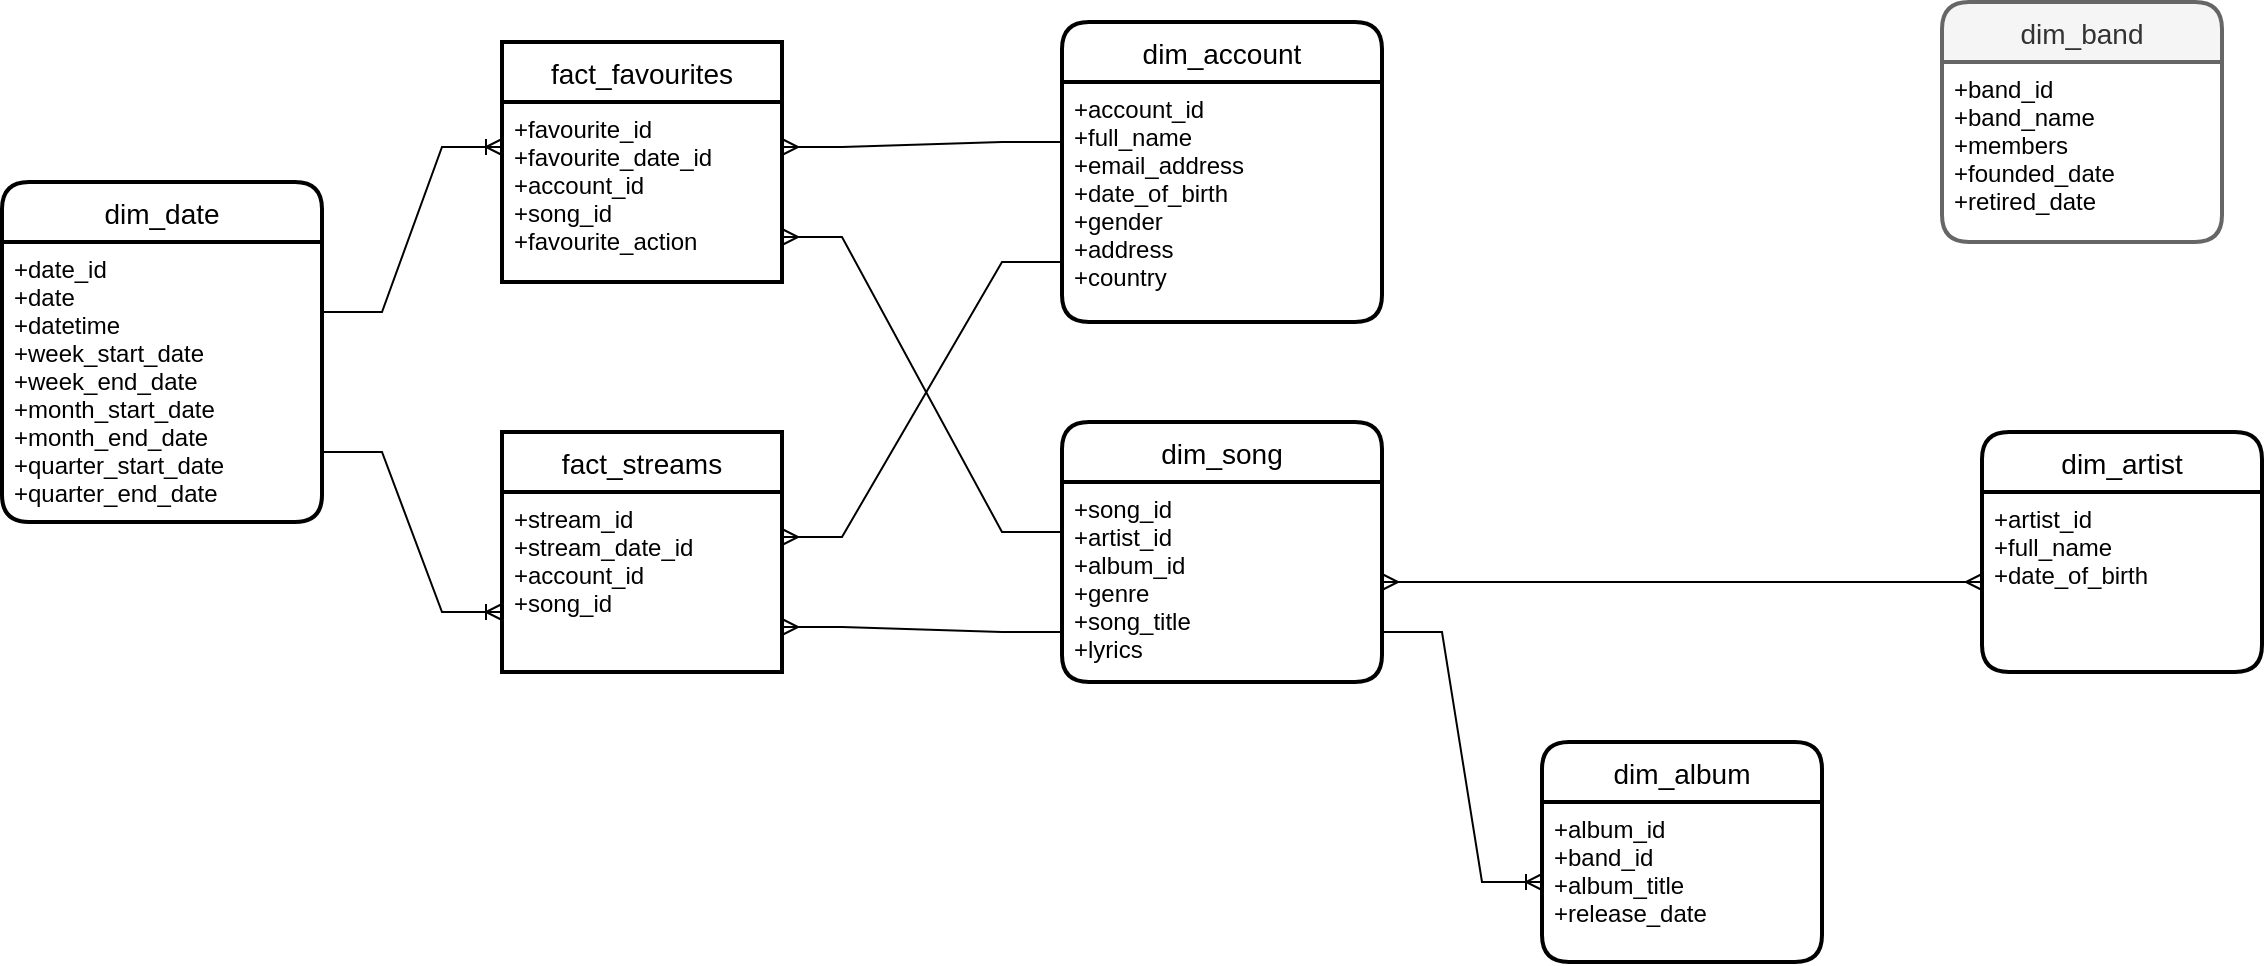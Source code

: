 <mxfile version="20.5.3" type="github">
  <diagram id="Lu5KORJQyDP0WVwy52uV" name="Page-1">
    <mxGraphModel dx="1940" dy="759" grid="1" gridSize="10" guides="1" tooltips="1" connect="1" arrows="1" fold="1" page="1" pageScale="1" pageWidth="827" pageHeight="1169" math="0" shadow="0">
      <root>
        <mxCell id="0" />
        <mxCell id="1" parent="0" />
        <mxCell id="vZCdwGFw_1Mov0Ncn8PV-2" value="dim_account" style="swimlane;childLayout=stackLayout;horizontal=1;startSize=30;horizontalStack=0;rounded=1;fontSize=14;fontStyle=0;strokeWidth=2;resizeParent=0;resizeLast=1;shadow=0;dashed=0;align=center;" parent="1" vertex="1">
          <mxGeometry x="60" y="50" width="160" height="150" as="geometry" />
        </mxCell>
        <mxCell id="vZCdwGFw_1Mov0Ncn8PV-3" value="+account_id&#xa;+full_name&#xa;+email_address&#xa;+date_of_birth&#xa;+gender&#xa;+address&#xa;+country&#xa;" style="align=left;strokeColor=none;fillColor=none;spacingLeft=4;fontSize=12;verticalAlign=top;resizable=0;rotatable=0;part=1;" parent="vZCdwGFw_1Mov0Ncn8PV-2" vertex="1">
          <mxGeometry y="30" width="160" height="120" as="geometry" />
        </mxCell>
        <mxCell id="vZCdwGFw_1Mov0Ncn8PV-7" value="dim_song" style="swimlane;childLayout=stackLayout;horizontal=1;startSize=30;horizontalStack=0;rounded=1;fontSize=14;fontStyle=0;strokeWidth=2;resizeParent=0;resizeLast=1;shadow=0;dashed=0;align=center;" parent="1" vertex="1">
          <mxGeometry x="60" y="250" width="160" height="130" as="geometry" />
        </mxCell>
        <mxCell id="vZCdwGFw_1Mov0Ncn8PV-8" value="+song_id&#xa;+artist_id&#xa;+album_id&#xa;+genre&#xa;+song_title&#xa;+lyrics&#xa;" style="align=left;strokeColor=none;fillColor=none;spacingLeft=4;fontSize=12;verticalAlign=top;resizable=0;rotatable=0;part=1;" parent="vZCdwGFw_1Mov0Ncn8PV-7" vertex="1">
          <mxGeometry y="30" width="160" height="100" as="geometry" />
        </mxCell>
        <mxCell id="vZCdwGFw_1Mov0Ncn8PV-9" value="dim_band" style="swimlane;childLayout=stackLayout;horizontal=1;startSize=30;horizontalStack=0;rounded=1;fontSize=14;fontStyle=0;strokeWidth=2;resizeParent=0;resizeLast=1;shadow=0;dashed=0;align=center;fillColor=#f5f5f5;fontColor=#333333;strokeColor=#666666;" parent="1" vertex="1">
          <mxGeometry x="500" y="40" width="140" height="120" as="geometry" />
        </mxCell>
        <mxCell id="vZCdwGFw_1Mov0Ncn8PV-10" value="+band_id&#xa;+band_name&#xa;+members&#xa;+founded_date&#xa;+retired_date&#xa;" style="align=left;strokeColor=none;fillColor=none;spacingLeft=4;fontSize=12;verticalAlign=top;resizable=0;rotatable=0;part=1;" parent="vZCdwGFw_1Mov0Ncn8PV-9" vertex="1">
          <mxGeometry y="30" width="140" height="90" as="geometry" />
        </mxCell>
        <mxCell id="vZCdwGFw_1Mov0Ncn8PV-14" value="dim_album" style="swimlane;childLayout=stackLayout;horizontal=1;startSize=30;horizontalStack=0;rounded=1;fontSize=14;fontStyle=0;strokeWidth=2;resizeParent=0;resizeLast=1;shadow=0;dashed=0;align=center;" parent="1" vertex="1">
          <mxGeometry x="300" y="410" width="140" height="110" as="geometry" />
        </mxCell>
        <mxCell id="vZCdwGFw_1Mov0Ncn8PV-15" value="+album_id&#xa;+band_id&#xa;+album_title&#xa;+release_date&#xa;" style="align=left;strokeColor=none;fillColor=none;spacingLeft=4;fontSize=12;verticalAlign=top;resizable=0;rotatable=0;part=1;" parent="vZCdwGFw_1Mov0Ncn8PV-14" vertex="1">
          <mxGeometry y="30" width="140" height="80" as="geometry" />
        </mxCell>
        <mxCell id="vZCdwGFw_1Mov0Ncn8PV-16" value="" style="edgeStyle=entityRelationEdgeStyle;fontSize=12;html=1;endArrow=ERoneToMany;rounded=0;exitX=1;exitY=0.75;exitDx=0;exitDy=0;entryX=0;entryY=0.5;entryDx=0;entryDy=0;" parent="1" source="vZCdwGFw_1Mov0Ncn8PV-8" target="vZCdwGFw_1Mov0Ncn8PV-15" edge="1">
          <mxGeometry width="100" height="100" relative="1" as="geometry">
            <mxPoint x="280" y="380" as="sourcePoint" />
            <mxPoint x="380" y="280" as="targetPoint" />
          </mxGeometry>
        </mxCell>
        <mxCell id="vZCdwGFw_1Mov0Ncn8PV-17" value="dim_artist" style="swimlane;childLayout=stackLayout;horizontal=1;startSize=30;horizontalStack=0;rounded=1;fontSize=14;fontStyle=0;strokeWidth=2;resizeParent=0;resizeLast=1;shadow=0;dashed=0;align=center;" parent="1" vertex="1">
          <mxGeometry x="520" y="255" width="140" height="120" as="geometry" />
        </mxCell>
        <mxCell id="vZCdwGFw_1Mov0Ncn8PV-18" value="+artist_id&#xa;+full_name&#xa;+date_of_birth&#xa;" style="align=left;strokeColor=none;fillColor=none;spacingLeft=4;fontSize=12;verticalAlign=top;resizable=0;rotatable=0;part=1;" parent="vZCdwGFw_1Mov0Ncn8PV-17" vertex="1">
          <mxGeometry y="30" width="140" height="90" as="geometry" />
        </mxCell>
        <mxCell id="vZCdwGFw_1Mov0Ncn8PV-19" value="" style="edgeStyle=entityRelationEdgeStyle;fontSize=12;html=1;endArrow=ERmany;startArrow=ERmany;rounded=0;entryX=0;entryY=0.5;entryDx=0;entryDy=0;exitX=1;exitY=0.5;exitDx=0;exitDy=0;" parent="1" source="vZCdwGFw_1Mov0Ncn8PV-8" target="vZCdwGFw_1Mov0Ncn8PV-18" edge="1">
          <mxGeometry width="100" height="100" relative="1" as="geometry">
            <mxPoint x="280" y="380" as="sourcePoint" />
            <mxPoint x="380" y="280" as="targetPoint" />
          </mxGeometry>
        </mxCell>
        <mxCell id="vZCdwGFw_1Mov0Ncn8PV-22" value="fact_favourites" style="swimlane;childLayout=stackLayout;horizontal=1;startSize=30;horizontalStack=0;rounded=1;fontSize=14;fontStyle=0;strokeWidth=2;resizeParent=0;resizeLast=1;shadow=0;dashed=0;align=center;arcSize=0;" parent="1" vertex="1">
          <mxGeometry x="-220" y="60" width="140" height="120" as="geometry" />
        </mxCell>
        <mxCell id="vZCdwGFw_1Mov0Ncn8PV-23" value="+favourite_id&#xa;+favourite_date_id&#xa;+account_id&#xa;+song_id&#xa;+favourite_action&#xa;" style="align=left;strokeColor=none;fillColor=none;spacingLeft=4;fontSize=12;verticalAlign=top;resizable=0;rotatable=0;part=1;" parent="vZCdwGFw_1Mov0Ncn8PV-22" vertex="1">
          <mxGeometry y="30" width="140" height="90" as="geometry" />
        </mxCell>
        <mxCell id="vZCdwGFw_1Mov0Ncn8PV-24" value="fact_streams" style="swimlane;childLayout=stackLayout;horizontal=1;startSize=30;horizontalStack=0;rounded=1;fontSize=14;fontStyle=0;strokeWidth=2;resizeParent=0;resizeLast=1;shadow=0;dashed=0;align=center;arcSize=0;" parent="1" vertex="1">
          <mxGeometry x="-220" y="255" width="140" height="120" as="geometry" />
        </mxCell>
        <mxCell id="vZCdwGFw_1Mov0Ncn8PV-25" value="+stream_id&#xa;+stream_date_id&#xa;+account_id&#xa;+song_id&#xa;" style="align=left;strokeColor=none;fillColor=none;spacingLeft=4;fontSize=12;verticalAlign=top;resizable=0;rotatable=0;part=1;" parent="vZCdwGFw_1Mov0Ncn8PV-24" vertex="1">
          <mxGeometry y="30" width="140" height="90" as="geometry" />
        </mxCell>
        <mxCell id="vZCdwGFw_1Mov0Ncn8PV-26" value="" style="edgeStyle=entityRelationEdgeStyle;fontSize=12;html=1;endArrow=ERmany;rounded=0;exitX=0;exitY=0.25;exitDx=0;exitDy=0;entryX=1;entryY=0.25;entryDx=0;entryDy=0;" parent="1" source="vZCdwGFw_1Mov0Ncn8PV-3" target="vZCdwGFw_1Mov0Ncn8PV-23" edge="1">
          <mxGeometry width="100" height="100" relative="1" as="geometry">
            <mxPoint x="320" y="250" as="sourcePoint" />
            <mxPoint x="300" y="20" as="targetPoint" />
          </mxGeometry>
        </mxCell>
        <mxCell id="vZCdwGFw_1Mov0Ncn8PV-27" value="" style="edgeStyle=entityRelationEdgeStyle;fontSize=12;html=1;endArrow=ERmany;rounded=0;exitX=0;exitY=0.75;exitDx=0;exitDy=0;entryX=1;entryY=0.25;entryDx=0;entryDy=0;" parent="1" source="vZCdwGFw_1Mov0Ncn8PV-3" target="vZCdwGFw_1Mov0Ncn8PV-25" edge="1">
          <mxGeometry width="100" height="100" relative="1" as="geometry">
            <mxPoint x="230" y="120" as="sourcePoint" />
            <mxPoint x="354" y="-57.5" as="targetPoint" />
          </mxGeometry>
        </mxCell>
        <mxCell id="vZCdwGFw_1Mov0Ncn8PV-28" value="" style="edgeStyle=entityRelationEdgeStyle;fontSize=12;html=1;endArrow=ERmany;rounded=0;exitX=0;exitY=0.25;exitDx=0;exitDy=0;entryX=1;entryY=0.75;entryDx=0;entryDy=0;" parent="1" source="vZCdwGFw_1Mov0Ncn8PV-8" target="vZCdwGFw_1Mov0Ncn8PV-23" edge="1">
          <mxGeometry width="100" height="100" relative="1" as="geometry">
            <mxPoint x="240" y="130" as="sourcePoint" />
            <mxPoint x="364" y="-47.5" as="targetPoint" />
          </mxGeometry>
        </mxCell>
        <mxCell id="vZCdwGFw_1Mov0Ncn8PV-29" value="" style="edgeStyle=entityRelationEdgeStyle;fontSize=12;html=1;endArrow=ERmany;rounded=0;exitX=0;exitY=0.75;exitDx=0;exitDy=0;entryX=1;entryY=0.75;entryDx=0;entryDy=0;" parent="1" source="vZCdwGFw_1Mov0Ncn8PV-8" target="vZCdwGFw_1Mov0Ncn8PV-25" edge="1">
          <mxGeometry width="100" height="100" relative="1" as="geometry">
            <mxPoint x="230" y="315" as="sourcePoint" />
            <mxPoint x="354" y="-12.5" as="targetPoint" />
          </mxGeometry>
        </mxCell>
        <mxCell id="2Wv6960Wl2VxL7XHVJmV-1" value="dim_date" style="swimlane;childLayout=stackLayout;horizontal=1;startSize=30;horizontalStack=0;rounded=1;fontSize=14;fontStyle=0;strokeWidth=2;resizeParent=0;resizeLast=1;shadow=0;dashed=0;align=center;" parent="1" vertex="1">
          <mxGeometry x="-470" y="130" width="160" height="170" as="geometry" />
        </mxCell>
        <mxCell id="2Wv6960Wl2VxL7XHVJmV-2" value="+date_id&#xa;+date&#xa;+datetime&#xa;+week_start_date&#xa;+week_end_date&#xa;+month_start_date&#xa;+month_end_date&#xa;+quarter_start_date&#xa;+quarter_end_date&#xa;" style="align=left;strokeColor=none;fillColor=none;spacingLeft=4;fontSize=12;verticalAlign=top;resizable=0;rotatable=0;part=1;" parent="2Wv6960Wl2VxL7XHVJmV-1" vertex="1">
          <mxGeometry y="30" width="160" height="140" as="geometry" />
        </mxCell>
        <mxCell id="2Wv6960Wl2VxL7XHVJmV-4" value="" style="edgeStyle=entityRelationEdgeStyle;fontSize=12;html=1;endArrow=ERoneToMany;rounded=0;exitX=1;exitY=0.25;exitDx=0;exitDy=0;entryX=0;entryY=0.25;entryDx=0;entryDy=0;" parent="1" source="2Wv6960Wl2VxL7XHVJmV-2" target="vZCdwGFw_1Mov0Ncn8PV-23" edge="1">
          <mxGeometry width="100" height="100" relative="1" as="geometry">
            <mxPoint x="-170" y="300" as="sourcePoint" />
            <mxPoint x="-230" y="120" as="targetPoint" />
          </mxGeometry>
        </mxCell>
        <mxCell id="2Wv6960Wl2VxL7XHVJmV-5" value="" style="edgeStyle=entityRelationEdgeStyle;fontSize=12;html=1;endArrow=ERoneToMany;rounded=0;exitX=1;exitY=0.75;exitDx=0;exitDy=0;entryX=0;entryY=0.75;entryDx=0;entryDy=0;" parent="1" source="2Wv6960Wl2VxL7XHVJmV-2" target="vZCdwGFw_1Mov0Ncn8PV-24" edge="1">
          <mxGeometry width="100" height="100" relative="1" as="geometry">
            <mxPoint x="-300" y="205" as="sourcePoint" />
            <mxPoint x="-220" y="130" as="targetPoint" />
          </mxGeometry>
        </mxCell>
      </root>
    </mxGraphModel>
  </diagram>
</mxfile>
